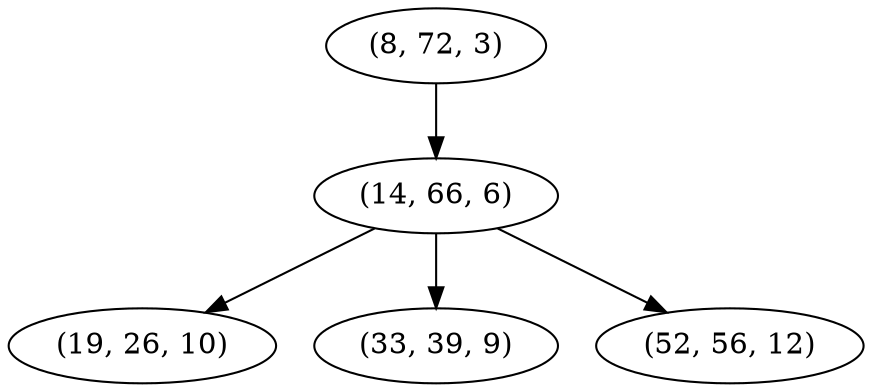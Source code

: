 digraph tree {
    "(8, 72, 3)";
    "(14, 66, 6)";
    "(19, 26, 10)";
    "(33, 39, 9)";
    "(52, 56, 12)";
    "(8, 72, 3)" -> "(14, 66, 6)";
    "(14, 66, 6)" -> "(19, 26, 10)";
    "(14, 66, 6)" -> "(33, 39, 9)";
    "(14, 66, 6)" -> "(52, 56, 12)";
}
